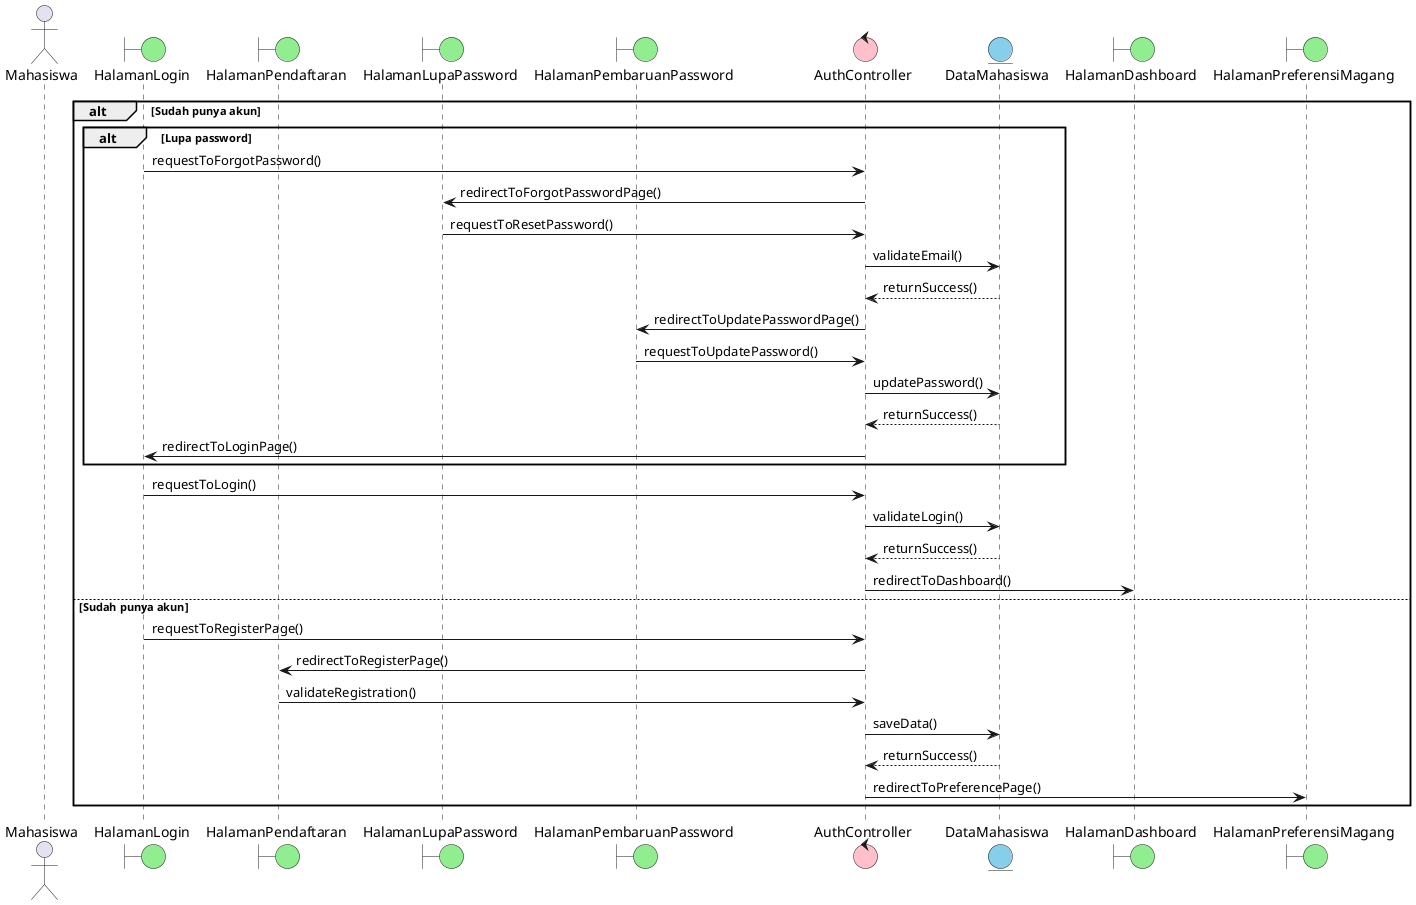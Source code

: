 @startuml masuk-ke-sistem

actor Mahasiswa

boundary HalamanLogin #LightGreen
boundary HalamanPendaftaran #LightGreen
boundary HalamanLupaPassword #LightGreen
boundary HalamanPembaruanPassword #LightGreen

control AuthController #Pink

entity DataMahasiswa #SkyBlue

boundary HalamanDashboard #LightGreen
boundary HalamanPreferensiMagang #LightGreen

alt Sudah punya akun
    alt Lupa password
        HalamanLogin -> AuthController : requestToForgotPassword()
        AuthController -> HalamanLupaPassword : redirectToForgotPasswordPage()
        HalamanLupaPassword -> AuthController : requestToResetPassword()
        AuthController -> DataMahasiswa : validateEmail()
        DataMahasiswa --> AuthController : returnSuccess()
        AuthController -> HalamanPembaruanPassword : redirectToUpdatePasswordPage()
        HalamanPembaruanPassword -> AuthController : requestToUpdatePassword()
        AuthController -> DataMahasiswa : updatePassword()
        DataMahasiswa --> AuthController : returnSuccess()
        AuthController -> HalamanLogin : redirectToLoginPage()
    end
    HalamanLogin -> AuthController : requestToLogin()
    AuthController -> DataMahasiswa : validateLogin()
    DataMahasiswa --> AuthController : returnSuccess()
    AuthController -> HalamanDashboard : redirectToDashboard()
else Sudah punya akun
    HalamanLogin -> AuthController : requestToRegisterPage()
    AuthController -> HalamanPendaftaran : redirectToRegisterPage()
    HalamanPendaftaran -> AuthController : validateRegistration()
    AuthController -> DataMahasiswa : saveData()
    DataMahasiswa --> AuthController : returnSuccess()
    AuthController -> HalamanPreferensiMagang : redirectToPreferencePage()
end

@enduml
